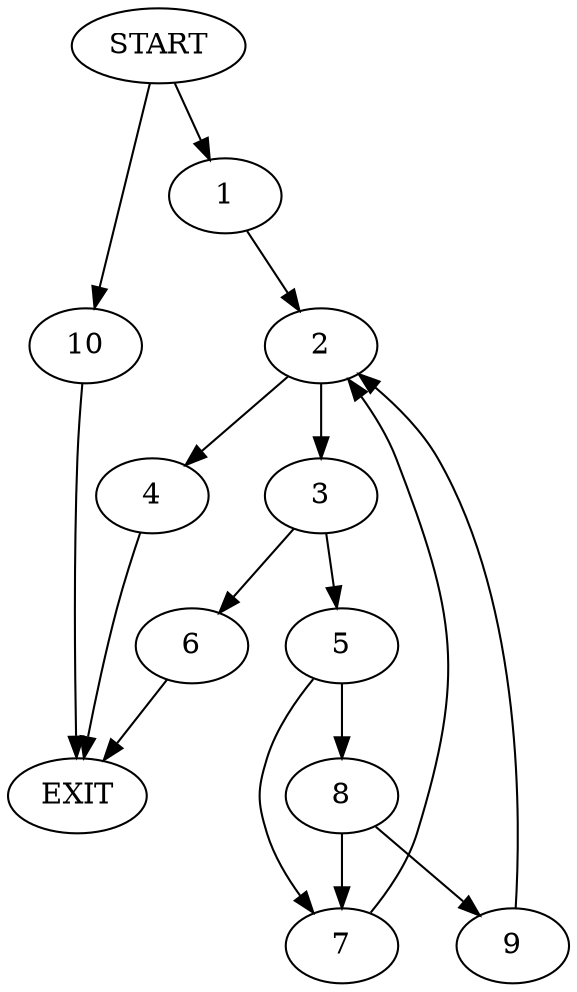 digraph {
0 [label="START"]
11 [label="EXIT"]
0 -> 1
1 -> 2
2 -> 3
2 -> 4
3 -> 5
3 -> 6
4 -> 11
5 -> 7
5 -> 8
6 -> 11
8 -> 7
8 -> 9
7 -> 2
9 -> 2
0 -> 10
10 -> 11
}

